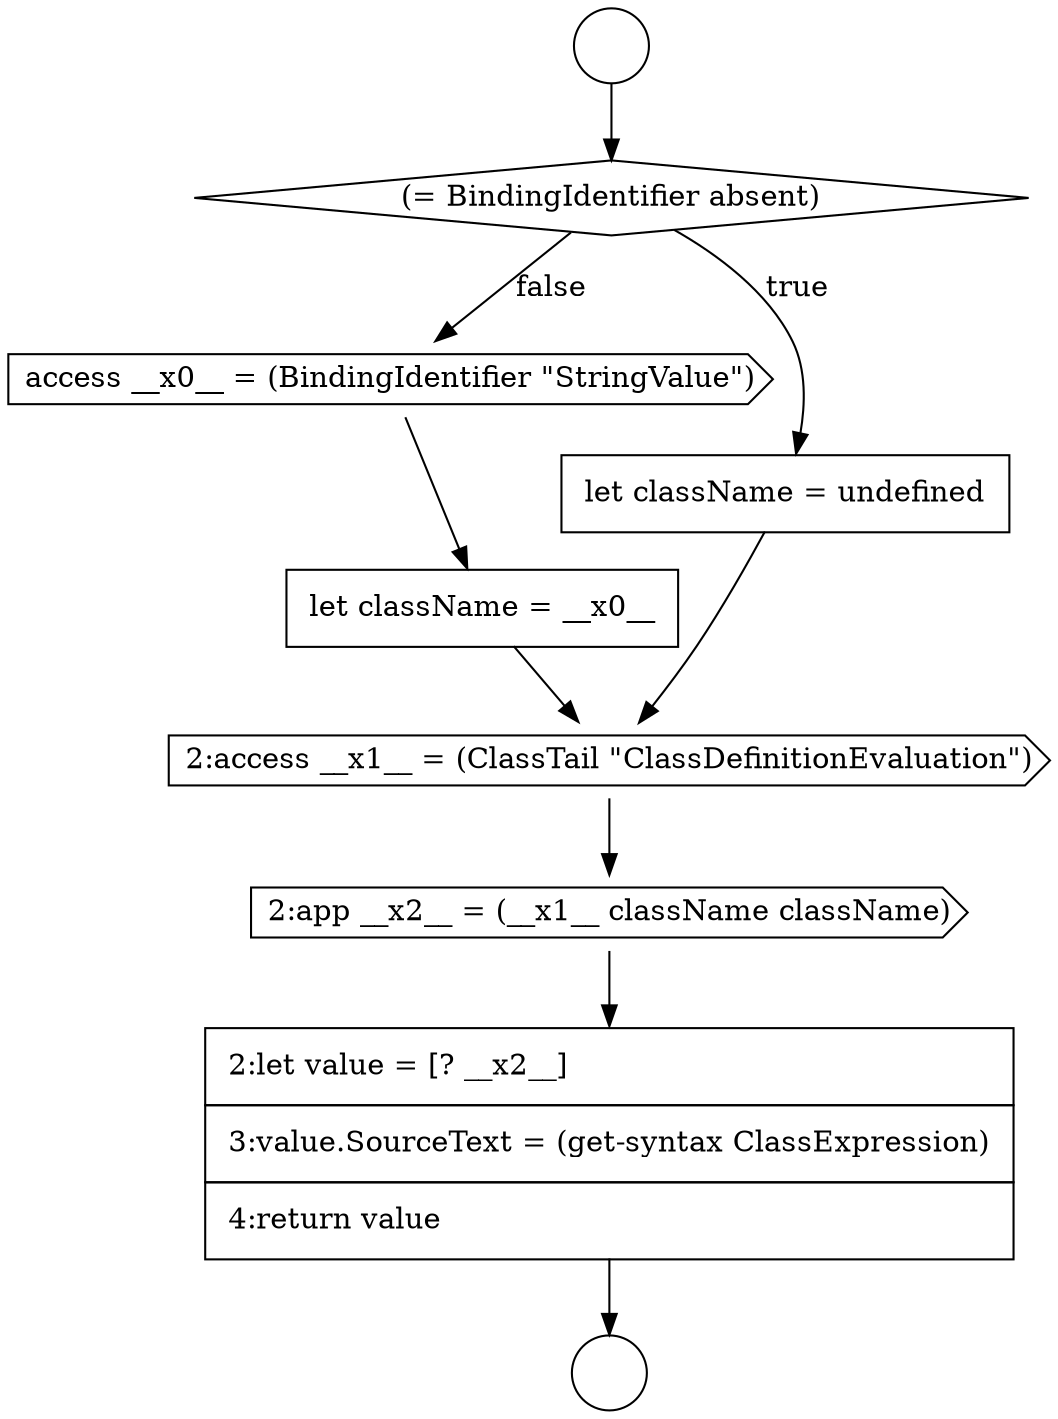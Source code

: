 digraph {
  node10117 [shape=cds, label=<<font color="black">2:access __x1__ = (ClassTail &quot;ClassDefinitionEvaluation&quot;)</font>> color="black" fillcolor="white" style=filled]
  node10113 [shape=diamond, label=<<font color="black">(= BindingIdentifier absent)</font>> color="black" fillcolor="white" style=filled]
  node10116 [shape=none, margin=0, label=<<font color="black">
    <table border="0" cellborder="1" cellspacing="0" cellpadding="10">
      <tr><td align="left">let className = __x0__</td></tr>
    </table>
  </font>> color="black" fillcolor="white" style=filled]
  node10111 [shape=circle label=" " color="black" fillcolor="white" style=filled]
  node10115 [shape=cds, label=<<font color="black">access __x0__ = (BindingIdentifier &quot;StringValue&quot;)</font>> color="black" fillcolor="white" style=filled]
  node10119 [shape=none, margin=0, label=<<font color="black">
    <table border="0" cellborder="1" cellspacing="0" cellpadding="10">
      <tr><td align="left">2:let value = [? __x2__]</td></tr>
      <tr><td align="left">3:value.SourceText = (get-syntax ClassExpression)</td></tr>
      <tr><td align="left">4:return value</td></tr>
    </table>
  </font>> color="black" fillcolor="white" style=filled]
  node10112 [shape=circle label=" " color="black" fillcolor="white" style=filled]
  node10114 [shape=none, margin=0, label=<<font color="black">
    <table border="0" cellborder="1" cellspacing="0" cellpadding="10">
      <tr><td align="left">let className = undefined</td></tr>
    </table>
  </font>> color="black" fillcolor="white" style=filled]
  node10118 [shape=cds, label=<<font color="black">2:app __x2__ = (__x1__ className className)</font>> color="black" fillcolor="white" style=filled]
  node10111 -> node10113 [ color="black"]
  node10113 -> node10114 [label=<<font color="black">true</font>> color="black"]
  node10113 -> node10115 [label=<<font color="black">false</font>> color="black"]
  node10116 -> node10117 [ color="black"]
  node10114 -> node10117 [ color="black"]
  node10118 -> node10119 [ color="black"]
  node10119 -> node10112 [ color="black"]
  node10115 -> node10116 [ color="black"]
  node10117 -> node10118 [ color="black"]
}

